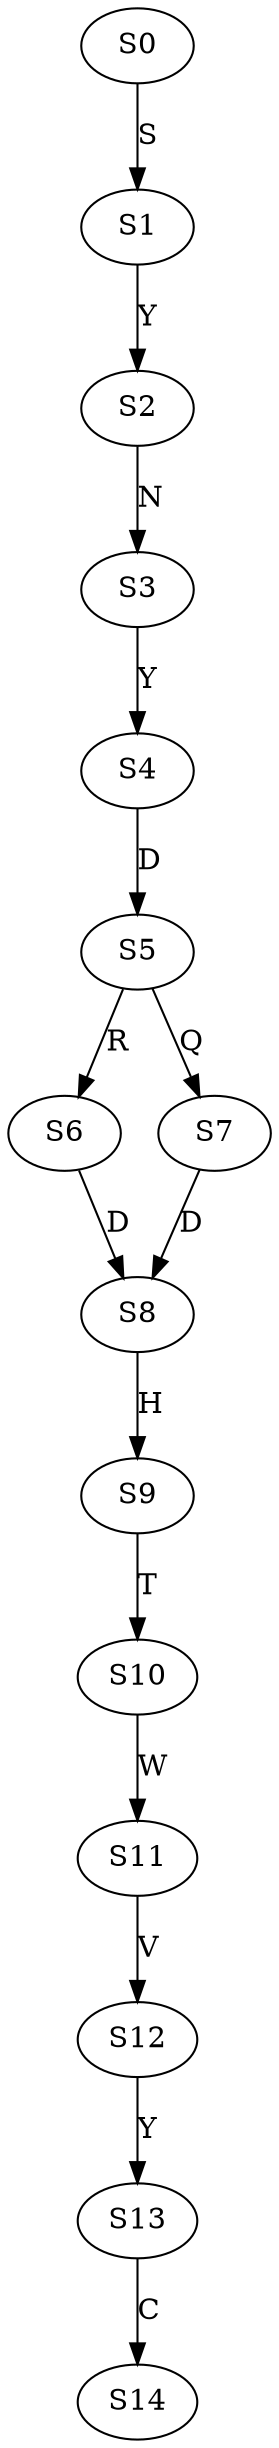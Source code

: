 strict digraph  {
	S0 -> S1 [ label = S ];
	S1 -> S2 [ label = Y ];
	S2 -> S3 [ label = N ];
	S3 -> S4 [ label = Y ];
	S4 -> S5 [ label = D ];
	S5 -> S6 [ label = R ];
	S5 -> S7 [ label = Q ];
	S6 -> S8 [ label = D ];
	S7 -> S8 [ label = D ];
	S8 -> S9 [ label = H ];
	S9 -> S10 [ label = T ];
	S10 -> S11 [ label = W ];
	S11 -> S12 [ label = V ];
	S12 -> S13 [ label = Y ];
	S13 -> S14 [ label = C ];
}
